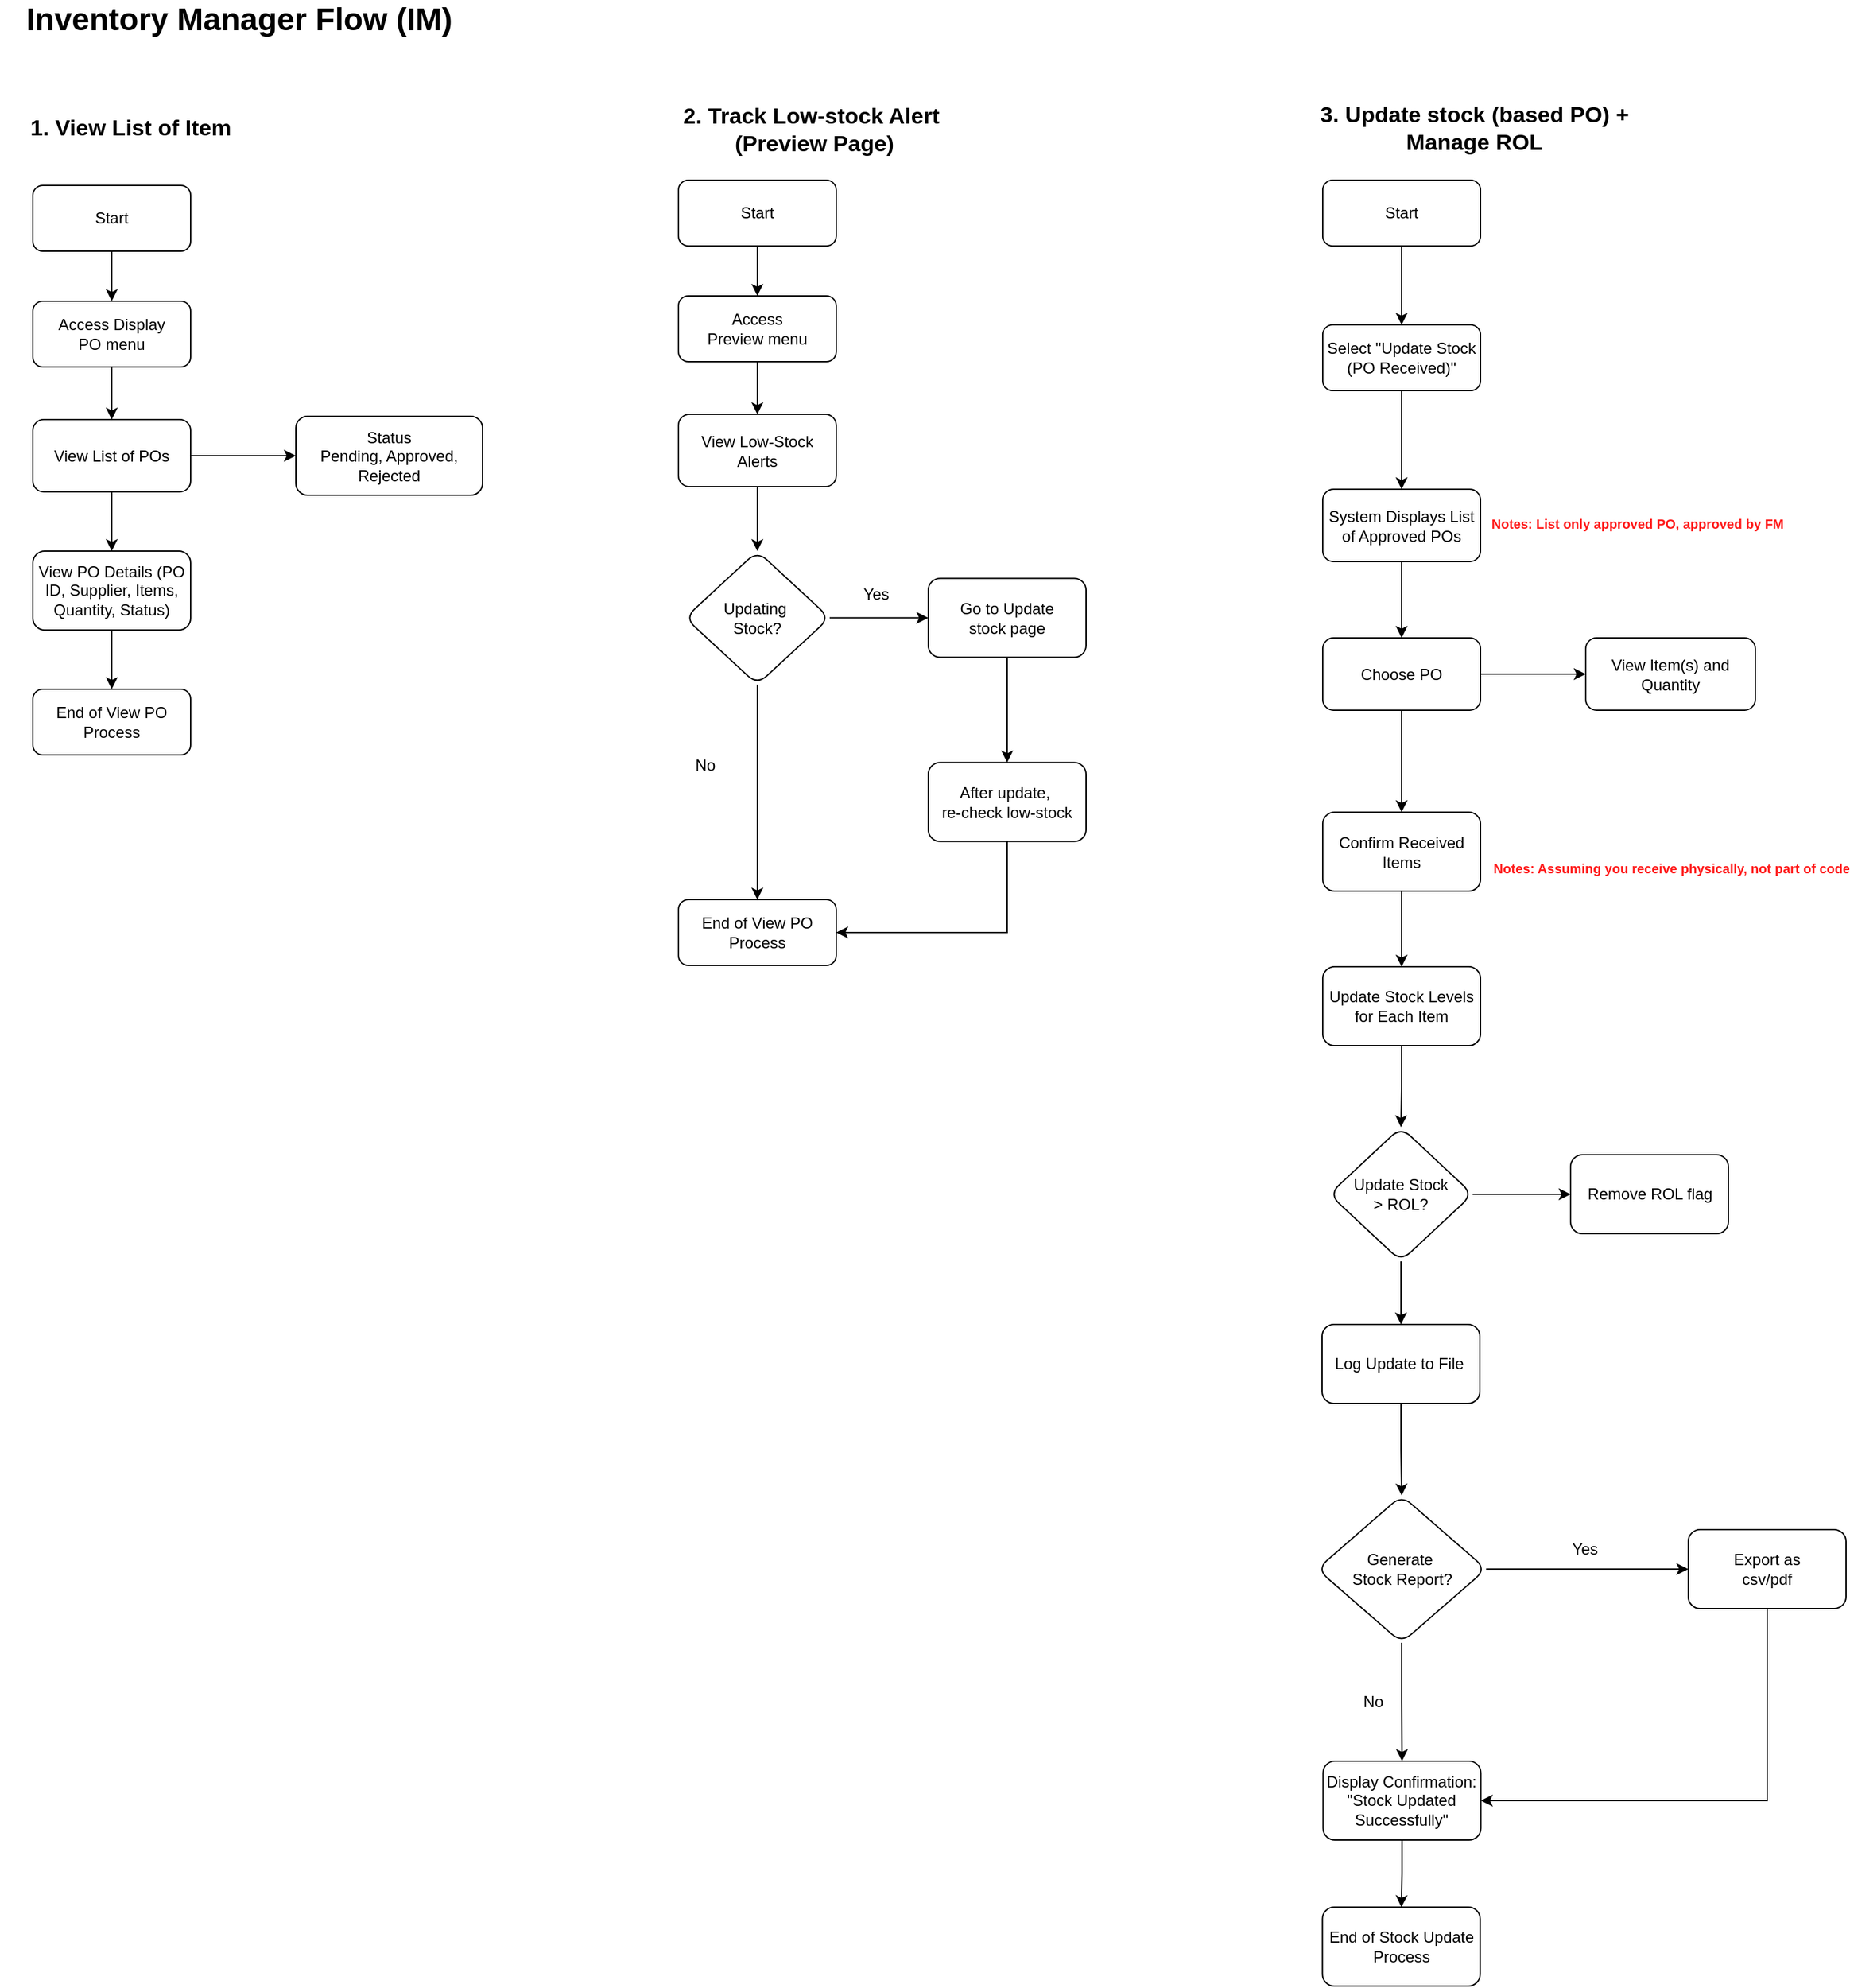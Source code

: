 <mxfile version="26.2.12">
  <diagram id="C5RBs43oDa-KdzZeNtuy" name="Page-1">
    <mxGraphModel dx="1491" dy="803" grid="1" gridSize="10" guides="1" tooltips="1" connect="1" arrows="1" fold="1" page="1" pageScale="1" pageWidth="827" pageHeight="1169" math="0" shadow="0">
      <root>
        <mxCell id="WIyWlLk6GJQsqaUBKTNV-0" />
        <mxCell id="WIyWlLk6GJQsqaUBKTNV-1" parent="WIyWlLk6GJQsqaUBKTNV-0" />
        <mxCell id="-MKiW82hEy8pqDACP7KJ-0" value="Inventory Manager Flow (IM)" style="text;html=1;align=center;verticalAlign=middle;whiteSpace=wrap;rounded=0;fontSize=24;fontStyle=1" parent="WIyWlLk6GJQsqaUBKTNV-1" vertex="1">
          <mxGeometry x="36" y="51" width="364" height="30" as="geometry" />
        </mxCell>
        <mxCell id="-MKiW82hEy8pqDACP7KJ-1" value="1. View List of Item" style="text;html=1;align=center;verticalAlign=middle;whiteSpace=wrap;rounded=0;fontSize=17;fontStyle=1" parent="WIyWlLk6GJQsqaUBKTNV-1" vertex="1">
          <mxGeometry x="43" y="134" width="185" height="30" as="geometry" />
        </mxCell>
        <mxCell id="-MKiW82hEy8pqDACP7KJ-24" value="3. Update stock (based PO) + Manage ROL" style="text;html=1;align=center;verticalAlign=middle;whiteSpace=wrap;rounded=0;fontSize=17;fontStyle=1" parent="WIyWlLk6GJQsqaUBKTNV-1" vertex="1">
          <mxGeometry x="1011" y="134" width="293" height="30" as="geometry" />
        </mxCell>
        <mxCell id="-MKiW82hEy8pqDACP7KJ-25" value="" style="edgeStyle=orthogonalEdgeStyle;rounded=0;orthogonalLoop=1;jettySize=auto;html=1;" parent="WIyWlLk6GJQsqaUBKTNV-1" source="-MKiW82hEy8pqDACP7KJ-26" target="-MKiW82hEy8pqDACP7KJ-28" edge="1">
          <mxGeometry relative="1" as="geometry" />
        </mxCell>
        <mxCell id="-MKiW82hEy8pqDACP7KJ-26" value="Start" style="rounded=1;whiteSpace=wrap;html=1;" parent="WIyWlLk6GJQsqaUBKTNV-1" vertex="1">
          <mxGeometry x="1042" y="188" width="120" height="50" as="geometry" />
        </mxCell>
        <mxCell id="-MKiW82hEy8pqDACP7KJ-27" value="" style="edgeStyle=orthogonalEdgeStyle;rounded=0;orthogonalLoop=1;jettySize=auto;html=1;" parent="WIyWlLk6GJQsqaUBKTNV-1" source="-MKiW82hEy8pqDACP7KJ-28" target="-MKiW82hEy8pqDACP7KJ-31" edge="1">
          <mxGeometry relative="1" as="geometry" />
        </mxCell>
        <mxCell id="-MKiW82hEy8pqDACP7KJ-28" value="Select &quot;Update Stock (PO Received)&quot;" style="whiteSpace=wrap;html=1;rounded=1;" parent="WIyWlLk6GJQsqaUBKTNV-1" vertex="1">
          <mxGeometry x="1042" y="298" width="120" height="50" as="geometry" />
        </mxCell>
        <mxCell id="Ar5ee6Z8-ZDRx4EASonw-3" style="edgeStyle=orthogonalEdgeStyle;rounded=0;orthogonalLoop=1;jettySize=auto;html=1;entryX=0.5;entryY=0;entryDx=0;entryDy=0;" parent="WIyWlLk6GJQsqaUBKTNV-1" source="-MKiW82hEy8pqDACP7KJ-31" target="Ar5ee6Z8-ZDRx4EASonw-1" edge="1">
          <mxGeometry relative="1" as="geometry" />
        </mxCell>
        <mxCell id="-MKiW82hEy8pqDACP7KJ-31" value="System Displays List of Approved POs" style="whiteSpace=wrap;html=1;rounded=1;" parent="WIyWlLk6GJQsqaUBKTNV-1" vertex="1">
          <mxGeometry x="1042" y="423" width="120" height="55" as="geometry" />
        </mxCell>
        <mxCell id="-MKiW82hEy8pqDACP7KJ-72" value="" style="edgeStyle=orthogonalEdgeStyle;rounded=0;orthogonalLoop=1;jettySize=auto;html=1;" parent="WIyWlLk6GJQsqaUBKTNV-1" source="-MKiW82hEy8pqDACP7KJ-73" target="-MKiW82hEy8pqDACP7KJ-75" edge="1">
          <mxGeometry relative="1" as="geometry" />
        </mxCell>
        <mxCell id="-MKiW82hEy8pqDACP7KJ-73" value="Start" style="rounded=1;whiteSpace=wrap;html=1;" parent="WIyWlLk6GJQsqaUBKTNV-1" vertex="1">
          <mxGeometry x="61" y="192" width="120" height="50" as="geometry" />
        </mxCell>
        <mxCell id="-MKiW82hEy8pqDACP7KJ-74" value="" style="edgeStyle=orthogonalEdgeStyle;rounded=0;orthogonalLoop=1;jettySize=auto;html=1;" parent="WIyWlLk6GJQsqaUBKTNV-1" source="-MKiW82hEy8pqDACP7KJ-75" target="-MKiW82hEy8pqDACP7KJ-78" edge="1">
          <mxGeometry relative="1" as="geometry" />
        </mxCell>
        <mxCell id="-MKiW82hEy8pqDACP7KJ-75" value="Access Display PO&lt;span style=&quot;background-color: transparent;&quot;&gt;&amp;nbsp;m&lt;/span&gt;&lt;span style=&quot;background-color: transparent;&quot;&gt;enu&lt;/span&gt;" style="whiteSpace=wrap;html=1;rounded=1;" parent="WIyWlLk6GJQsqaUBKTNV-1" vertex="1">
          <mxGeometry x="61" y="280" width="120" height="50" as="geometry" />
        </mxCell>
        <mxCell id="-MKiW82hEy8pqDACP7KJ-76" value="" style="edgeStyle=orthogonalEdgeStyle;rounded=0;orthogonalLoop=1;jettySize=auto;html=1;" parent="WIyWlLk6GJQsqaUBKTNV-1" source="-MKiW82hEy8pqDACP7KJ-78" target="-MKiW82hEy8pqDACP7KJ-80" edge="1">
          <mxGeometry relative="1" as="geometry" />
        </mxCell>
        <mxCell id="-MKiW82hEy8pqDACP7KJ-77" value="" style="edgeStyle=orthogonalEdgeStyle;rounded=0;orthogonalLoop=1;jettySize=auto;html=1;" parent="WIyWlLk6GJQsqaUBKTNV-1" source="-MKiW82hEy8pqDACP7KJ-78" target="-MKiW82hEy8pqDACP7KJ-82" edge="1">
          <mxGeometry relative="1" as="geometry" />
        </mxCell>
        <mxCell id="-MKiW82hEy8pqDACP7KJ-78" value="View List of POs" style="whiteSpace=wrap;html=1;rounded=1;" parent="WIyWlLk6GJQsqaUBKTNV-1" vertex="1">
          <mxGeometry x="61" y="370" width="120" height="55" as="geometry" />
        </mxCell>
        <mxCell id="-MKiW82hEy8pqDACP7KJ-79" value="" style="edgeStyle=orthogonalEdgeStyle;rounded=0;orthogonalLoop=1;jettySize=auto;html=1;" parent="WIyWlLk6GJQsqaUBKTNV-1" source="-MKiW82hEy8pqDACP7KJ-80" target="-MKiW82hEy8pqDACP7KJ-81" edge="1">
          <mxGeometry relative="1" as="geometry" />
        </mxCell>
        <mxCell id="-MKiW82hEy8pqDACP7KJ-80" value="View PO Details (PO ID, Supplier, Items, Quantity, Status)" style="whiteSpace=wrap;html=1;rounded=1;" parent="WIyWlLk6GJQsqaUBKTNV-1" vertex="1">
          <mxGeometry x="61" y="470" width="120" height="60" as="geometry" />
        </mxCell>
        <mxCell id="-MKiW82hEy8pqDACP7KJ-81" value="End of View PO Process" style="whiteSpace=wrap;html=1;rounded=1;" parent="WIyWlLk6GJQsqaUBKTNV-1" vertex="1">
          <mxGeometry x="61" y="575" width="120" height="50" as="geometry" />
        </mxCell>
        <mxCell id="-MKiW82hEy8pqDACP7KJ-82" value="Status&lt;div&gt;Pending, Approved, Rejected&lt;br&gt;&lt;/div&gt;" style="whiteSpace=wrap;html=1;rounded=1;" parent="WIyWlLk6GJQsqaUBKTNV-1" vertex="1">
          <mxGeometry x="261" y="367.5" width="142" height="60" as="geometry" />
        </mxCell>
        <mxCell id="Ar5ee6Z8-ZDRx4EASonw-0" value="" style="edgeStyle=orthogonalEdgeStyle;rounded=0;orthogonalLoop=1;jettySize=auto;html=1;" parent="WIyWlLk6GJQsqaUBKTNV-1" source="Ar5ee6Z8-ZDRx4EASonw-1" target="Ar5ee6Z8-ZDRx4EASonw-2" edge="1">
          <mxGeometry relative="1" as="geometry" />
        </mxCell>
        <mxCell id="Ar5ee6Z8-ZDRx4EASonw-5" value="" style="edgeStyle=orthogonalEdgeStyle;rounded=0;orthogonalLoop=1;jettySize=auto;html=1;" parent="WIyWlLk6GJQsqaUBKTNV-1" source="Ar5ee6Z8-ZDRx4EASonw-1" target="Ar5ee6Z8-ZDRx4EASonw-4" edge="1">
          <mxGeometry relative="1" as="geometry" />
        </mxCell>
        <mxCell id="Ar5ee6Z8-ZDRx4EASonw-1" value="Choose PO" style="whiteSpace=wrap;html=1;rounded=1;" parent="WIyWlLk6GJQsqaUBKTNV-1" vertex="1">
          <mxGeometry x="1042" y="536" width="120" height="55" as="geometry" />
        </mxCell>
        <mxCell id="Ar5ee6Z8-ZDRx4EASonw-2" value="View Item(s) and Quantity" style="whiteSpace=wrap;html=1;rounded=1;" parent="WIyWlLk6GJQsqaUBKTNV-1" vertex="1">
          <mxGeometry x="1242" y="536" width="129" height="55" as="geometry" />
        </mxCell>
        <mxCell id="Ar5ee6Z8-ZDRx4EASonw-8" value="" style="edgeStyle=orthogonalEdgeStyle;rounded=0;orthogonalLoop=1;jettySize=auto;html=1;" parent="WIyWlLk6GJQsqaUBKTNV-1" source="Ar5ee6Z8-ZDRx4EASonw-4" target="Ar5ee6Z8-ZDRx4EASonw-7" edge="1">
          <mxGeometry relative="1" as="geometry" />
        </mxCell>
        <mxCell id="Ar5ee6Z8-ZDRx4EASonw-4" value="Confirm Received Items" style="whiteSpace=wrap;html=1;rounded=1;" parent="WIyWlLk6GJQsqaUBKTNV-1" vertex="1">
          <mxGeometry x="1042" y="668.5" width="120" height="60" as="geometry" />
        </mxCell>
        <mxCell id="Ar5ee6Z8-ZDRx4EASonw-6" value="Notes: Assuming you receive physically, not part of code" style="text;html=1;align=center;verticalAlign=middle;resizable=0;points=[];autosize=1;strokeColor=none;fillColor=none;fontStyle=1;fontColor=#FF1A1A;fontSize=10;" parent="WIyWlLk6GJQsqaUBKTNV-1" vertex="1">
          <mxGeometry x="1171.5" y="696" width="270" height="30" as="geometry" />
        </mxCell>
        <mxCell id="Ar5ee6Z8-ZDRx4EASonw-16" value="" style="edgeStyle=orthogonalEdgeStyle;rounded=0;orthogonalLoop=1;jettySize=auto;html=1;" parent="WIyWlLk6GJQsqaUBKTNV-1" source="Ar5ee6Z8-ZDRx4EASonw-7" target="Ar5ee6Z8-ZDRx4EASonw-15" edge="1">
          <mxGeometry relative="1" as="geometry" />
        </mxCell>
        <mxCell id="Ar5ee6Z8-ZDRx4EASonw-7" value="Update Stock Levels for Each Item" style="whiteSpace=wrap;html=1;rounded=1;" parent="WIyWlLk6GJQsqaUBKTNV-1" vertex="1">
          <mxGeometry x="1042" y="786" width="120" height="60" as="geometry" />
        </mxCell>
        <mxCell id="Ar5ee6Z8-ZDRx4EASonw-18" value="" style="edgeStyle=orthogonalEdgeStyle;rounded=0;orthogonalLoop=1;jettySize=auto;html=1;" parent="WIyWlLk6GJQsqaUBKTNV-1" source="Ar5ee6Z8-ZDRx4EASonw-15" target="Ar5ee6Z8-ZDRx4EASonw-17" edge="1">
          <mxGeometry relative="1" as="geometry" />
        </mxCell>
        <mxCell id="Ar5ee6Z8-ZDRx4EASonw-20" value="" style="edgeStyle=orthogonalEdgeStyle;rounded=0;orthogonalLoop=1;jettySize=auto;html=1;" parent="WIyWlLk6GJQsqaUBKTNV-1" source="Ar5ee6Z8-ZDRx4EASonw-15" target="Ar5ee6Z8-ZDRx4EASonw-19" edge="1">
          <mxGeometry relative="1" as="geometry" />
        </mxCell>
        <mxCell id="Ar5ee6Z8-ZDRx4EASonw-15" value="Update Stock&lt;div&gt;&amp;gt; ROL?&lt;/div&gt;" style="rhombus;whiteSpace=wrap;html=1;rounded=1;" parent="WIyWlLk6GJQsqaUBKTNV-1" vertex="1">
          <mxGeometry x="1047" y="908" width="109" height="102" as="geometry" />
        </mxCell>
        <mxCell id="Ar5ee6Z8-ZDRx4EASonw-17" value="Remove ROL flag" style="whiteSpace=wrap;html=1;rounded=1;" parent="WIyWlLk6GJQsqaUBKTNV-1" vertex="1">
          <mxGeometry x="1230.5" y="929" width="120" height="60" as="geometry" />
        </mxCell>
        <mxCell id="Ar5ee6Z8-ZDRx4EASonw-67" value="" style="edgeStyle=orthogonalEdgeStyle;rounded=0;orthogonalLoop=1;jettySize=auto;html=1;" parent="WIyWlLk6GJQsqaUBKTNV-1" source="Ar5ee6Z8-ZDRx4EASonw-19" target="Ar5ee6Z8-ZDRx4EASonw-66" edge="1">
          <mxGeometry relative="1" as="geometry" />
        </mxCell>
        <mxCell id="Ar5ee6Z8-ZDRx4EASonw-19" value="Log Update to File&amp;nbsp;" style="whiteSpace=wrap;html=1;rounded=1;" parent="WIyWlLk6GJQsqaUBKTNV-1" vertex="1">
          <mxGeometry x="1041.5" y="1058" width="120" height="60" as="geometry" />
        </mxCell>
        <mxCell id="Ar5ee6Z8-ZDRx4EASonw-24" value="" style="edgeStyle=orthogonalEdgeStyle;rounded=0;orthogonalLoop=1;jettySize=auto;html=1;" parent="WIyWlLk6GJQsqaUBKTNV-1" source="Ar5ee6Z8-ZDRx4EASonw-21" target="Ar5ee6Z8-ZDRx4EASonw-23" edge="1">
          <mxGeometry relative="1" as="geometry" />
        </mxCell>
        <mxCell id="Ar5ee6Z8-ZDRx4EASonw-21" value="Display Confirmation: &quot;Stock Updated Successfully&quot;" style="whiteSpace=wrap;html=1;rounded=1;" parent="WIyWlLk6GJQsqaUBKTNV-1" vertex="1">
          <mxGeometry x="1042.25" y="1390" width="120" height="60" as="geometry" />
        </mxCell>
        <mxCell id="Ar5ee6Z8-ZDRx4EASonw-23" value="End of Stock Update Process" style="whiteSpace=wrap;html=1;rounded=1;" parent="WIyWlLk6GJQsqaUBKTNV-1" vertex="1">
          <mxGeometry x="1041.75" y="1501" width="120" height="60" as="geometry" />
        </mxCell>
        <mxCell id="Ar5ee6Z8-ZDRx4EASonw-25" value="2. Track Low-stock Alert&amp;nbsp;&lt;div&gt;(Preview Page)&lt;/div&gt;" style="text;html=1;align=center;verticalAlign=middle;whiteSpace=wrap;rounded=0;fontSize=17;fontStyle=1" parent="WIyWlLk6GJQsqaUBKTNV-1" vertex="1">
          <mxGeometry x="509" y="135" width="293" height="30" as="geometry" />
        </mxCell>
        <mxCell id="Ar5ee6Z8-ZDRx4EASonw-26" value="" style="edgeStyle=orthogonalEdgeStyle;rounded=0;orthogonalLoop=1;jettySize=auto;html=1;" parent="WIyWlLk6GJQsqaUBKTNV-1" source="Ar5ee6Z8-ZDRx4EASonw-27" target="Ar5ee6Z8-ZDRx4EASonw-29" edge="1">
          <mxGeometry relative="1" as="geometry" />
        </mxCell>
        <mxCell id="Ar5ee6Z8-ZDRx4EASonw-27" value="Start" style="rounded=1;whiteSpace=wrap;html=1;" parent="WIyWlLk6GJQsqaUBKTNV-1" vertex="1">
          <mxGeometry x="552" y="188" width="120" height="50" as="geometry" />
        </mxCell>
        <mxCell id="Ar5ee6Z8-ZDRx4EASonw-28" value="" style="edgeStyle=orthogonalEdgeStyle;rounded=0;orthogonalLoop=1;jettySize=auto;html=1;" parent="WIyWlLk6GJQsqaUBKTNV-1" source="Ar5ee6Z8-ZDRx4EASonw-29" target="Ar5ee6Z8-ZDRx4EASonw-32" edge="1">
          <mxGeometry relative="1" as="geometry" />
        </mxCell>
        <mxCell id="Ar5ee6Z8-ZDRx4EASonw-29" value="Access Preview&lt;span style=&quot;background-color: transparent;&quot;&gt;&amp;nbsp;m&lt;/span&gt;&lt;span style=&quot;background-color: transparent;&quot;&gt;enu&lt;/span&gt;" style="whiteSpace=wrap;html=1;rounded=1;" parent="WIyWlLk6GJQsqaUBKTNV-1" vertex="1">
          <mxGeometry x="552" y="276" width="120" height="50" as="geometry" />
        </mxCell>
        <mxCell id="Ar5ee6Z8-ZDRx4EASonw-38" value="" style="edgeStyle=orthogonalEdgeStyle;rounded=0;orthogonalLoop=1;jettySize=auto;html=1;" parent="WIyWlLk6GJQsqaUBKTNV-1" source="Ar5ee6Z8-ZDRx4EASonw-32" target="Ar5ee6Z8-ZDRx4EASonw-37" edge="1">
          <mxGeometry relative="1" as="geometry" />
        </mxCell>
        <mxCell id="Ar5ee6Z8-ZDRx4EASonw-32" value="View Low-Stock Alerts" style="whiteSpace=wrap;html=1;rounded=1;" parent="WIyWlLk6GJQsqaUBKTNV-1" vertex="1">
          <mxGeometry x="552" y="366" width="120" height="55" as="geometry" />
        </mxCell>
        <mxCell id="Ar5ee6Z8-ZDRx4EASonw-33" value="" style="edgeStyle=orthogonalEdgeStyle;rounded=0;orthogonalLoop=1;jettySize=auto;html=1;exitX=0.5;exitY=1;exitDx=0;exitDy=0;" parent="WIyWlLk6GJQsqaUBKTNV-1" source="Ar5ee6Z8-ZDRx4EASonw-37" target="Ar5ee6Z8-ZDRx4EASonw-35" edge="1">
          <mxGeometry relative="1" as="geometry">
            <mxPoint x="612" y="690" as="sourcePoint" />
          </mxGeometry>
        </mxCell>
        <mxCell id="Ar5ee6Z8-ZDRx4EASonw-35" value="End of View PO Process" style="whiteSpace=wrap;html=1;rounded=1;" parent="WIyWlLk6GJQsqaUBKTNV-1" vertex="1">
          <mxGeometry x="552" y="735" width="120" height="50" as="geometry" />
        </mxCell>
        <mxCell id="Ar5ee6Z8-ZDRx4EASonw-40" value="" style="edgeStyle=orthogonalEdgeStyle;rounded=0;orthogonalLoop=1;jettySize=auto;html=1;" parent="WIyWlLk6GJQsqaUBKTNV-1" source="Ar5ee6Z8-ZDRx4EASonw-37" target="Ar5ee6Z8-ZDRx4EASonw-39" edge="1">
          <mxGeometry relative="1" as="geometry" />
        </mxCell>
        <mxCell id="Ar5ee6Z8-ZDRx4EASonw-37" value="Updating&amp;nbsp;&lt;div&gt;Stock?&lt;/div&gt;" style="rhombus;whiteSpace=wrap;html=1;rounded=1;" parent="WIyWlLk6GJQsqaUBKTNV-1" vertex="1">
          <mxGeometry x="557" y="470" width="110" height="101.5" as="geometry" />
        </mxCell>
        <mxCell id="Ar5ee6Z8-ZDRx4EASonw-42" value="" style="edgeStyle=orthogonalEdgeStyle;rounded=0;orthogonalLoop=1;jettySize=auto;html=1;" parent="WIyWlLk6GJQsqaUBKTNV-1" source="Ar5ee6Z8-ZDRx4EASonw-39" target="Ar5ee6Z8-ZDRx4EASonw-41" edge="1">
          <mxGeometry relative="1" as="geometry" />
        </mxCell>
        <mxCell id="Ar5ee6Z8-ZDRx4EASonw-39" value="Go to Update&lt;div&gt;stock page&lt;/div&gt;" style="whiteSpace=wrap;html=1;rounded=1;" parent="WIyWlLk6GJQsqaUBKTNV-1" vertex="1">
          <mxGeometry x="742" y="490.75" width="120" height="60" as="geometry" />
        </mxCell>
        <mxCell id="Ar5ee6Z8-ZDRx4EASonw-45" style="edgeStyle=orthogonalEdgeStyle;rounded=0;orthogonalLoop=1;jettySize=auto;html=1;entryX=1;entryY=0.5;entryDx=0;entryDy=0;" parent="WIyWlLk6GJQsqaUBKTNV-1" source="Ar5ee6Z8-ZDRx4EASonw-41" target="Ar5ee6Z8-ZDRx4EASonw-35" edge="1">
          <mxGeometry relative="1" as="geometry">
            <Array as="points">
              <mxPoint x="802" y="760" />
            </Array>
          </mxGeometry>
        </mxCell>
        <mxCell id="Ar5ee6Z8-ZDRx4EASonw-41" value="After update,&amp;nbsp;&lt;div&gt;re-check low-stock&lt;/div&gt;" style="whiteSpace=wrap;html=1;rounded=1;" parent="WIyWlLk6GJQsqaUBKTNV-1" vertex="1">
          <mxGeometry x="742" y="630.75" width="120" height="60" as="geometry" />
        </mxCell>
        <mxCell id="Ar5ee6Z8-ZDRx4EASonw-43" value="Yes" style="text;html=1;align=center;verticalAlign=middle;resizable=0;points=[];autosize=1;strokeColor=none;fillColor=none;" parent="WIyWlLk6GJQsqaUBKTNV-1" vertex="1">
          <mxGeometry x="682" y="488" width="40" height="30" as="geometry" />
        </mxCell>
        <mxCell id="Ar5ee6Z8-ZDRx4EASonw-44" value="No" style="text;html=1;align=center;verticalAlign=middle;resizable=0;points=[];autosize=1;strokeColor=none;fillColor=none;" parent="WIyWlLk6GJQsqaUBKTNV-1" vertex="1">
          <mxGeometry x="552" y="618" width="40" height="30" as="geometry" />
        </mxCell>
        <mxCell id="Ar5ee6Z8-ZDRx4EASonw-69" value="" style="edgeStyle=orthogonalEdgeStyle;rounded=0;orthogonalLoop=1;jettySize=auto;html=1;" parent="WIyWlLk6GJQsqaUBKTNV-1" source="Ar5ee6Z8-ZDRx4EASonw-66" target="Ar5ee6Z8-ZDRx4EASonw-68" edge="1">
          <mxGeometry relative="1" as="geometry" />
        </mxCell>
        <mxCell id="Ar5ee6Z8-ZDRx4EASonw-70" value="" style="edgeStyle=orthogonalEdgeStyle;rounded=0;orthogonalLoop=1;jettySize=auto;html=1;" parent="WIyWlLk6GJQsqaUBKTNV-1" source="Ar5ee6Z8-ZDRx4EASonw-66" target="Ar5ee6Z8-ZDRx4EASonw-21" edge="1">
          <mxGeometry relative="1" as="geometry" />
        </mxCell>
        <mxCell id="Ar5ee6Z8-ZDRx4EASonw-66" value="Generate&amp;nbsp;&lt;div&gt;Stock Report?&lt;/div&gt;" style="rhombus;whiteSpace=wrap;html=1;rounded=1;" parent="WIyWlLk6GJQsqaUBKTNV-1" vertex="1">
          <mxGeometry x="1037.75" y="1188" width="128.5" height="112" as="geometry" />
        </mxCell>
        <mxCell id="Ar5ee6Z8-ZDRx4EASonw-71" style="edgeStyle=orthogonalEdgeStyle;rounded=0;orthogonalLoop=1;jettySize=auto;html=1;entryX=1;entryY=0.5;entryDx=0;entryDy=0;" parent="WIyWlLk6GJQsqaUBKTNV-1" source="Ar5ee6Z8-ZDRx4EASonw-68" target="Ar5ee6Z8-ZDRx4EASonw-21" edge="1">
          <mxGeometry relative="1" as="geometry">
            <Array as="points">
              <mxPoint x="1380" y="1420" />
            </Array>
          </mxGeometry>
        </mxCell>
        <mxCell id="Ar5ee6Z8-ZDRx4EASonw-68" value="Export as&lt;div&gt;csv/pdf&lt;/div&gt;" style="whiteSpace=wrap;html=1;rounded=1;" parent="WIyWlLk6GJQsqaUBKTNV-1" vertex="1">
          <mxGeometry x="1320" y="1214" width="120" height="60" as="geometry" />
        </mxCell>
        <mxCell id="Ar5ee6Z8-ZDRx4EASonw-72" value="Yes" style="text;html=1;align=center;verticalAlign=middle;resizable=0;points=[];autosize=1;strokeColor=none;fillColor=none;" parent="WIyWlLk6GJQsqaUBKTNV-1" vertex="1">
          <mxGeometry x="1221" y="1214" width="40" height="30" as="geometry" />
        </mxCell>
        <mxCell id="Ar5ee6Z8-ZDRx4EASonw-73" value="No" style="text;html=1;align=center;verticalAlign=middle;resizable=0;points=[];autosize=1;strokeColor=none;fillColor=none;" parent="WIyWlLk6GJQsqaUBKTNV-1" vertex="1">
          <mxGeometry x="1060" y="1330" width="40" height="30" as="geometry" />
        </mxCell>
        <mxCell id="Szv_1K86rPQYP261T-tu-0" value="Notes: List only approved PO, approved by FM" style="text;html=1;align=center;verticalAlign=middle;resizable=0;points=[];autosize=1;strokeColor=none;fillColor=none;fontStyle=1;fontColor=#FF1A1A;fontSize=10;" vertex="1" parent="WIyWlLk6GJQsqaUBKTNV-1">
          <mxGeometry x="1166" y="434" width="230" height="30" as="geometry" />
        </mxCell>
      </root>
    </mxGraphModel>
  </diagram>
</mxfile>
